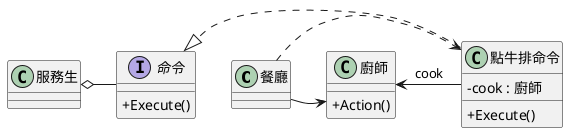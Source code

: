 @startuml

skinparam classAttributeIconSize 0


together {

class 餐廳

class 服務生

interface 命令{
+ Execute()
}


}

together {

class 廚師{
+ Action()
}

class 點牛排命令{
- cook : 廚師

+ Execute()
}


}

餐廳 ..> 點牛排命令
餐廳 -> 廚師

服務生 o- 命令

點牛排命令 .|>  命令
廚師 <- 點牛排命令 : "cook"

@enduml